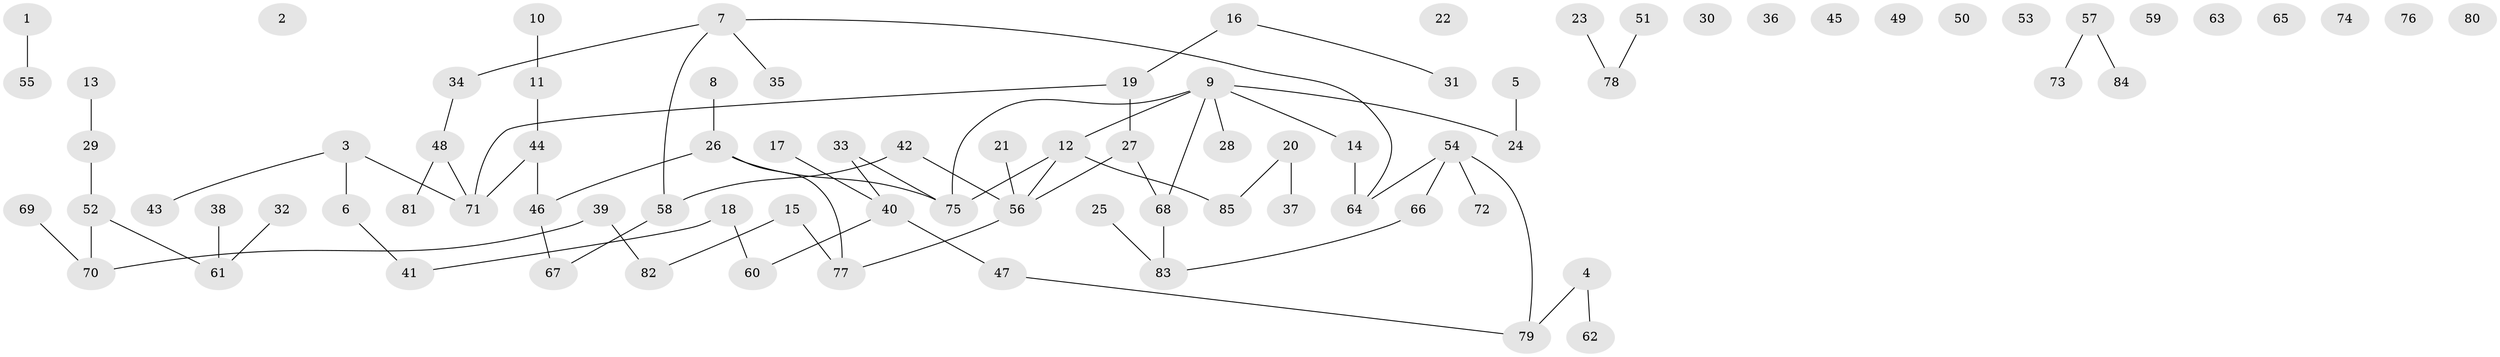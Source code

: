 // Generated by graph-tools (version 1.1) at 2025/49/03/09/25 03:49:04]
// undirected, 85 vertices, 77 edges
graph export_dot {
graph [start="1"]
  node [color=gray90,style=filled];
  1;
  2;
  3;
  4;
  5;
  6;
  7;
  8;
  9;
  10;
  11;
  12;
  13;
  14;
  15;
  16;
  17;
  18;
  19;
  20;
  21;
  22;
  23;
  24;
  25;
  26;
  27;
  28;
  29;
  30;
  31;
  32;
  33;
  34;
  35;
  36;
  37;
  38;
  39;
  40;
  41;
  42;
  43;
  44;
  45;
  46;
  47;
  48;
  49;
  50;
  51;
  52;
  53;
  54;
  55;
  56;
  57;
  58;
  59;
  60;
  61;
  62;
  63;
  64;
  65;
  66;
  67;
  68;
  69;
  70;
  71;
  72;
  73;
  74;
  75;
  76;
  77;
  78;
  79;
  80;
  81;
  82;
  83;
  84;
  85;
  1 -- 55;
  3 -- 6;
  3 -- 43;
  3 -- 71;
  4 -- 62;
  4 -- 79;
  5 -- 24;
  6 -- 41;
  7 -- 34;
  7 -- 35;
  7 -- 58;
  7 -- 64;
  8 -- 26;
  9 -- 12;
  9 -- 14;
  9 -- 24;
  9 -- 28;
  9 -- 68;
  9 -- 75;
  10 -- 11;
  11 -- 44;
  12 -- 56;
  12 -- 75;
  12 -- 85;
  13 -- 29;
  14 -- 64;
  15 -- 77;
  15 -- 82;
  16 -- 19;
  16 -- 31;
  17 -- 40;
  18 -- 41;
  18 -- 60;
  19 -- 27;
  19 -- 71;
  20 -- 37;
  20 -- 85;
  21 -- 56;
  23 -- 78;
  25 -- 83;
  26 -- 46;
  26 -- 75;
  26 -- 77;
  27 -- 56;
  27 -- 68;
  29 -- 52;
  32 -- 61;
  33 -- 40;
  33 -- 75;
  34 -- 48;
  38 -- 61;
  39 -- 70;
  39 -- 82;
  40 -- 47;
  40 -- 60;
  42 -- 56;
  42 -- 58;
  44 -- 46;
  44 -- 71;
  46 -- 67;
  47 -- 79;
  48 -- 71;
  48 -- 81;
  51 -- 78;
  52 -- 61;
  52 -- 70;
  54 -- 64;
  54 -- 66;
  54 -- 72;
  54 -- 79;
  56 -- 77;
  57 -- 73;
  57 -- 84;
  58 -- 67;
  66 -- 83;
  68 -- 83;
  69 -- 70;
}
